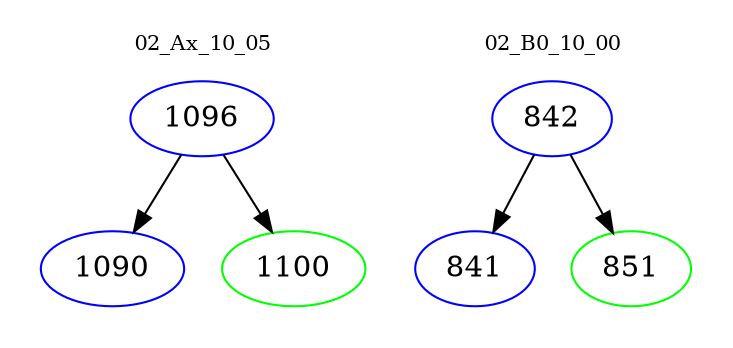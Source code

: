 digraph{
subgraph cluster_0 {
color = white
label = "02_Ax_10_05";
fontsize=10;
T0_1096 [label="1096", color="blue"]
T0_1096 -> T0_1090 [color="black"]
T0_1090 [label="1090", color="blue"]
T0_1096 -> T0_1100 [color="black"]
T0_1100 [label="1100", color="green"]
}
subgraph cluster_1 {
color = white
label = "02_B0_10_00";
fontsize=10;
T1_842 [label="842", color="blue"]
T1_842 -> T1_841 [color="black"]
T1_841 [label="841", color="blue"]
T1_842 -> T1_851 [color="black"]
T1_851 [label="851", color="green"]
}
}
